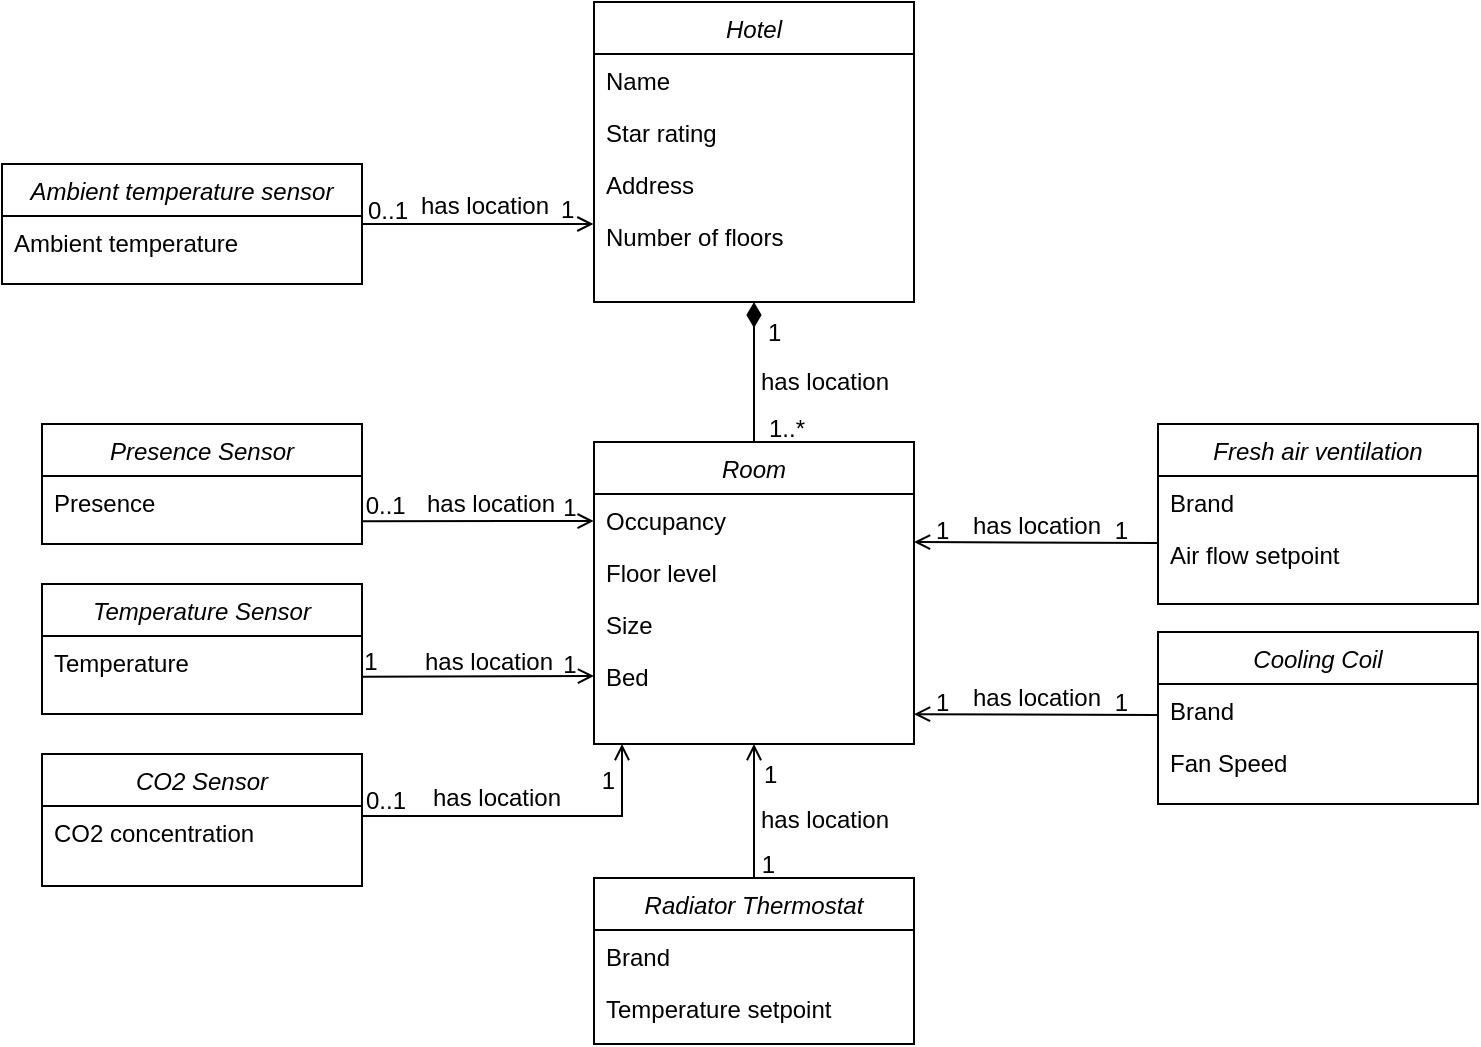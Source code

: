 <mxfile version="26.2.2">
  <diagram id="C5RBs43oDa-KdzZeNtuy" name="Page-1">
    <mxGraphModel dx="1139" dy="569" grid="1" gridSize="10" guides="1" tooltips="1" connect="1" arrows="1" fold="1" page="1" pageScale="1" pageWidth="827" pageHeight="1169" math="0" shadow="0">
      <root>
        <mxCell id="WIyWlLk6GJQsqaUBKTNV-0" />
        <mxCell id="WIyWlLk6GJQsqaUBKTNV-1" parent="WIyWlLk6GJQsqaUBKTNV-0" />
        <mxCell id="zkfFHV4jXpPFQw0GAbJ--0" value="Presence Sensor" style="swimlane;fontStyle=2;align=center;verticalAlign=top;childLayout=stackLayout;horizontal=1;startSize=26;horizontalStack=0;resizeParent=1;resizeLast=0;collapsible=1;marginBottom=0;rounded=0;shadow=0;strokeWidth=1;" parent="WIyWlLk6GJQsqaUBKTNV-1" vertex="1">
          <mxGeometry x="50" y="220" width="160" height="60" as="geometry">
            <mxRectangle x="230" y="140" width="160" height="26" as="alternateBounds" />
          </mxGeometry>
        </mxCell>
        <mxCell id="zkfFHV4jXpPFQw0GAbJ--1" value="Presence" style="text;align=left;verticalAlign=top;spacingLeft=4;spacingRight=4;overflow=hidden;rotatable=0;points=[[0,0.5],[1,0.5]];portConstraint=eastwest;" parent="zkfFHV4jXpPFQw0GAbJ--0" vertex="1">
          <mxGeometry y="26" width="160" height="26" as="geometry" />
        </mxCell>
        <mxCell id="zkfFHV4jXpPFQw0GAbJ--17" value="Room" style="swimlane;fontStyle=2;align=center;verticalAlign=top;childLayout=stackLayout;horizontal=1;startSize=26;horizontalStack=0;resizeParent=1;resizeLast=0;collapsible=1;marginBottom=0;rounded=0;shadow=0;strokeWidth=1;" parent="WIyWlLk6GJQsqaUBKTNV-1" vertex="1">
          <mxGeometry x="326" y="229" width="160" height="151" as="geometry">
            <mxRectangle x="550" y="140" width="160" height="26" as="alternateBounds" />
          </mxGeometry>
        </mxCell>
        <mxCell id="zkfFHV4jXpPFQw0GAbJ--18" value="Occupancy" style="text;align=left;verticalAlign=top;spacingLeft=4;spacingRight=4;overflow=hidden;rotatable=0;points=[[0,0.5],[1,0.5]];portConstraint=eastwest;" parent="zkfFHV4jXpPFQw0GAbJ--17" vertex="1">
          <mxGeometry y="26" width="160" height="26" as="geometry" />
        </mxCell>
        <mxCell id="zkfFHV4jXpPFQw0GAbJ--19" value="Floor level" style="text;align=left;verticalAlign=top;spacingLeft=4;spacingRight=4;overflow=hidden;rotatable=0;points=[[0,0.5],[1,0.5]];portConstraint=eastwest;rounded=0;shadow=0;html=0;" parent="zkfFHV4jXpPFQw0GAbJ--17" vertex="1">
          <mxGeometry y="52" width="160" height="26" as="geometry" />
        </mxCell>
        <mxCell id="zkfFHV4jXpPFQw0GAbJ--20" value="Size" style="text;align=left;verticalAlign=top;spacingLeft=4;spacingRight=4;overflow=hidden;rotatable=0;points=[[0,0.5],[1,0.5]];portConstraint=eastwest;rounded=0;shadow=0;html=0;" parent="zkfFHV4jXpPFQw0GAbJ--17" vertex="1">
          <mxGeometry y="78" width="160" height="26" as="geometry" />
        </mxCell>
        <mxCell id="zkfFHV4jXpPFQw0GAbJ--21" value="Bed" style="text;align=left;verticalAlign=top;spacingLeft=4;spacingRight=4;overflow=hidden;rotatable=0;points=[[0,0.5],[1,0.5]];portConstraint=eastwest;rounded=0;shadow=0;html=0;" parent="zkfFHV4jXpPFQw0GAbJ--17" vertex="1">
          <mxGeometry y="104" width="160" height="26" as="geometry" />
        </mxCell>
        <mxCell id="5RjfaAqpxXx4S4mIa6Sx-0" value="Fresh air ventilation" style="swimlane;fontStyle=2;align=center;verticalAlign=top;childLayout=stackLayout;horizontal=1;startSize=26;horizontalStack=0;resizeParent=1;resizeLast=0;collapsible=1;marginBottom=0;rounded=0;shadow=0;strokeWidth=1;" parent="WIyWlLk6GJQsqaUBKTNV-1" vertex="1">
          <mxGeometry x="608" y="220" width="160" height="90" as="geometry">
            <mxRectangle x="550" y="140" width="160" height="26" as="alternateBounds" />
          </mxGeometry>
        </mxCell>
        <mxCell id="5RjfaAqpxXx4S4mIa6Sx-1" value="Brand" style="text;align=left;verticalAlign=top;spacingLeft=4;spacingRight=4;overflow=hidden;rotatable=0;points=[[0,0.5],[1,0.5]];portConstraint=eastwest;" parent="5RjfaAqpxXx4S4mIa6Sx-0" vertex="1">
          <mxGeometry y="26" width="160" height="26" as="geometry" />
        </mxCell>
        <mxCell id="ioyFBmQyLfSzcMcamWkG-0" value="Air flow setpoint" style="text;align=left;verticalAlign=top;spacingLeft=4;spacingRight=4;overflow=hidden;rotatable=0;points=[[0,0.5],[1,0.5]];portConstraint=eastwest;" parent="5RjfaAqpxXx4S4mIa6Sx-0" vertex="1">
          <mxGeometry y="52" width="160" height="26" as="geometry" />
        </mxCell>
        <mxCell id="5RjfaAqpxXx4S4mIa6Sx-6" value="Temperature Sensor" style="swimlane;fontStyle=2;align=center;verticalAlign=top;childLayout=stackLayout;horizontal=1;startSize=26;horizontalStack=0;resizeParent=1;resizeLast=0;collapsible=1;marginBottom=0;rounded=0;shadow=0;strokeWidth=1;" parent="WIyWlLk6GJQsqaUBKTNV-1" vertex="1">
          <mxGeometry x="50" y="300" width="160" height="65" as="geometry">
            <mxRectangle x="230" y="140" width="160" height="26" as="alternateBounds" />
          </mxGeometry>
        </mxCell>
        <mxCell id="5RjfaAqpxXx4S4mIa6Sx-7" value="Temperature" style="text;align=left;verticalAlign=top;spacingLeft=4;spacingRight=4;overflow=hidden;rotatable=0;points=[[0,0.5],[1,0.5]];portConstraint=eastwest;" parent="5RjfaAqpxXx4S4mIa6Sx-6" vertex="1">
          <mxGeometry y="26" width="160" height="26" as="geometry" />
        </mxCell>
        <mxCell id="5RjfaAqpxXx4S4mIa6Sx-9" value="" style="endArrow=open;shadow=0;strokeWidth=1;rounded=0;endFill=1;edgeStyle=elbowEdgeStyle;elbow=vertical;exitX=1.001;exitY=0.936;exitDx=0;exitDy=0;exitPerimeter=0;" parent="WIyWlLk6GJQsqaUBKTNV-1" edge="1">
          <mxGeometry x="0.5" y="41" relative="1" as="geometry">
            <mxPoint x="210.16" y="346.336" as="sourcePoint" />
            <mxPoint x="326" y="346" as="targetPoint" />
            <mxPoint x="-40" y="32" as="offset" />
          </mxGeometry>
        </mxCell>
        <mxCell id="5RjfaAqpxXx4S4mIa6Sx-10" value="1" style="resizable=0;align=left;verticalAlign=bottom;labelBackgroundColor=none;fontSize=12;" parent="5RjfaAqpxXx4S4mIa6Sx-9" connectable="0" vertex="1">
          <mxGeometry x="-1" relative="1" as="geometry">
            <mxPoint x="-1" y="1" as="offset" />
          </mxGeometry>
        </mxCell>
        <mxCell id="5RjfaAqpxXx4S4mIa6Sx-11" value="1" style="resizable=0;align=right;verticalAlign=bottom;labelBackgroundColor=none;fontSize=12;" parent="5RjfaAqpxXx4S4mIa6Sx-9" connectable="0" vertex="1">
          <mxGeometry x="1" relative="1" as="geometry">
            <mxPoint x="-7" y="3" as="offset" />
          </mxGeometry>
        </mxCell>
        <mxCell id="5RjfaAqpxXx4S4mIa6Sx-12" value="has location" style="text;html=1;resizable=0;points=[];;align=center;verticalAlign=middle;labelBackgroundColor=none;rounded=0;shadow=0;strokeWidth=1;fontSize=12;" parent="5RjfaAqpxXx4S4mIa6Sx-9" vertex="1" connectable="0">
          <mxGeometry x="0.5" y="49" relative="1" as="geometry">
            <mxPoint x="-24" y="42" as="offset" />
          </mxGeometry>
        </mxCell>
        <mxCell id="5RjfaAqpxXx4S4mIa6Sx-13" value="Cooling Coil" style="swimlane;fontStyle=2;align=center;verticalAlign=top;childLayout=stackLayout;horizontal=1;startSize=26;horizontalStack=0;resizeParent=1;resizeLast=0;collapsible=1;marginBottom=0;rounded=0;shadow=0;strokeWidth=1;" parent="WIyWlLk6GJQsqaUBKTNV-1" vertex="1">
          <mxGeometry x="608" y="324" width="160" height="86" as="geometry">
            <mxRectangle x="550" y="140" width="160" height="26" as="alternateBounds" />
          </mxGeometry>
        </mxCell>
        <mxCell id="5RjfaAqpxXx4S4mIa6Sx-14" value="Brand" style="text;align=left;verticalAlign=top;spacingLeft=4;spacingRight=4;overflow=hidden;rotatable=0;points=[[0,0.5],[1,0.5]];portConstraint=eastwest;" parent="5RjfaAqpxXx4S4mIa6Sx-13" vertex="1">
          <mxGeometry y="26" width="160" height="26" as="geometry" />
        </mxCell>
        <mxCell id="ioyFBmQyLfSzcMcamWkG-1" value="Fan Speed" style="text;align=left;verticalAlign=top;spacingLeft=4;spacingRight=4;overflow=hidden;rotatable=0;points=[[0,0.5],[1,0.5]];portConstraint=eastwest;" parent="5RjfaAqpxXx4S4mIa6Sx-13" vertex="1">
          <mxGeometry y="52" width="160" height="26" as="geometry" />
        </mxCell>
        <mxCell id="5RjfaAqpxXx4S4mIa6Sx-15" value="Radiator Thermostat" style="swimlane;fontStyle=2;align=center;verticalAlign=top;childLayout=stackLayout;horizontal=1;startSize=26;horizontalStack=0;resizeParent=1;resizeLast=0;collapsible=1;marginBottom=0;rounded=0;shadow=0;strokeWidth=1;" parent="WIyWlLk6GJQsqaUBKTNV-1" vertex="1">
          <mxGeometry x="326" y="447" width="160" height="83" as="geometry">
            <mxRectangle x="326" y="447" width="160" height="26" as="alternateBounds" />
          </mxGeometry>
        </mxCell>
        <mxCell id="5RjfaAqpxXx4S4mIa6Sx-16" value="Brand" style="text;align=left;verticalAlign=top;spacingLeft=4;spacingRight=4;overflow=hidden;rotatable=0;points=[[0,0.5],[1,0.5]];portConstraint=eastwest;" parent="5RjfaAqpxXx4S4mIa6Sx-15" vertex="1">
          <mxGeometry y="26" width="160" height="26" as="geometry" />
        </mxCell>
        <mxCell id="ioyFBmQyLfSzcMcamWkG-2" value="Temperature setpoint" style="text;align=left;verticalAlign=top;spacingLeft=4;spacingRight=4;overflow=hidden;rotatable=0;points=[[0,0.5],[1,0.5]];portConstraint=eastwest;" parent="5RjfaAqpxXx4S4mIa6Sx-15" vertex="1">
          <mxGeometry y="52" width="160" height="26" as="geometry" />
        </mxCell>
        <mxCell id="5RjfaAqpxXx4S4mIa6Sx-27" value="" style="endArrow=none;shadow=0;strokeWidth=1;rounded=0;endFill=0;edgeStyle=elbowEdgeStyle;elbow=vertical;startArrow=open;startFill=0;entryX=-0.003;entryY=0.685;entryDx=0;entryDy=0;entryPerimeter=0;" parent="WIyWlLk6GJQsqaUBKTNV-1" edge="1">
          <mxGeometry x="0.5" y="41" relative="1" as="geometry">
            <mxPoint x="486" y="365.068" as="sourcePoint" />
            <mxPoint x="607.52" y="365.81" as="targetPoint" />
            <mxPoint x="-40" y="32" as="offset" />
          </mxGeometry>
        </mxCell>
        <mxCell id="5RjfaAqpxXx4S4mIa6Sx-28" value="1" style="resizable=0;align=left;verticalAlign=bottom;labelBackgroundColor=none;fontSize=12;" parent="5RjfaAqpxXx4S4mIa6Sx-27" connectable="0" vertex="1">
          <mxGeometry x="-1" relative="1" as="geometry">
            <mxPoint x="9" y="3" as="offset" />
          </mxGeometry>
        </mxCell>
        <mxCell id="5RjfaAqpxXx4S4mIa6Sx-29" value="1" style="resizable=0;align=right;verticalAlign=bottom;labelBackgroundColor=none;fontSize=12;" parent="5RjfaAqpxXx4S4mIa6Sx-27" connectable="0" vertex="1">
          <mxGeometry x="1" relative="1" as="geometry">
            <mxPoint x="-13" y="2" as="offset" />
          </mxGeometry>
        </mxCell>
        <mxCell id="5RjfaAqpxXx4S4mIa6Sx-30" value="has location" style="text;html=1;resizable=0;points=[];;align=center;verticalAlign=middle;labelBackgroundColor=none;rounded=0;shadow=0;strokeWidth=1;fontSize=12;" parent="5RjfaAqpxXx4S4mIa6Sx-27" vertex="1" connectable="0">
          <mxGeometry x="0.5" y="49" relative="1" as="geometry">
            <mxPoint x="-30" y="40" as="offset" />
          </mxGeometry>
        </mxCell>
        <mxCell id="5RjfaAqpxXx4S4mIa6Sx-32" value="" style="endArrow=none;shadow=0;strokeWidth=1;rounded=0;endFill=0;edgeStyle=elbowEdgeStyle;elbow=vertical;startArrow=open;startFill=0;entryX=0.5;entryY=0;entryDx=0;entryDy=0;exitX=0.5;exitY=1;exitDx=0;exitDy=0;" parent="WIyWlLk6GJQsqaUBKTNV-1" source="zkfFHV4jXpPFQw0GAbJ--17" target="5RjfaAqpxXx4S4mIa6Sx-15" edge="1">
          <mxGeometry x="0.5" y="41" relative="1" as="geometry">
            <mxPoint x="398" y="389" as="sourcePoint" />
            <mxPoint x="516" y="439.288" as="targetPoint" />
            <mxPoint x="-40" y="32" as="offset" />
          </mxGeometry>
        </mxCell>
        <mxCell id="5RjfaAqpxXx4S4mIa6Sx-33" value="1" style="resizable=0;align=left;verticalAlign=bottom;labelBackgroundColor=none;fontSize=12;" parent="5RjfaAqpxXx4S4mIa6Sx-32" connectable="0" vertex="1">
          <mxGeometry x="-1" relative="1" as="geometry">
            <mxPoint x="3" y="24" as="offset" />
          </mxGeometry>
        </mxCell>
        <mxCell id="5RjfaAqpxXx4S4mIa6Sx-34" value="1" style="resizable=0;align=right;verticalAlign=bottom;labelBackgroundColor=none;fontSize=12;" parent="5RjfaAqpxXx4S4mIa6Sx-32" connectable="0" vertex="1">
          <mxGeometry x="1" relative="1" as="geometry">
            <mxPoint x="12" y="2" as="offset" />
          </mxGeometry>
        </mxCell>
        <mxCell id="5RjfaAqpxXx4S4mIa6Sx-35" value="has location" style="text;html=1;resizable=0;points=[];;align=center;verticalAlign=middle;labelBackgroundColor=none;rounded=0;shadow=0;strokeWidth=1;fontSize=12;" parent="5RjfaAqpxXx4S4mIa6Sx-32" vertex="1" connectable="0">
          <mxGeometry x="0.5" y="49" relative="1" as="geometry">
            <mxPoint x="-14" y="-13" as="offset" />
          </mxGeometry>
        </mxCell>
        <mxCell id="5RjfaAqpxXx4S4mIa6Sx-36" value="Hotel" style="swimlane;fontStyle=2;align=center;verticalAlign=top;childLayout=stackLayout;horizontal=1;startSize=26;horizontalStack=0;resizeParent=1;resizeLast=0;collapsible=1;marginBottom=0;rounded=0;shadow=0;strokeWidth=1;" parent="WIyWlLk6GJQsqaUBKTNV-1" vertex="1">
          <mxGeometry x="326" y="9" width="160" height="150" as="geometry">
            <mxRectangle x="550" y="140" width="160" height="26" as="alternateBounds" />
          </mxGeometry>
        </mxCell>
        <mxCell id="5RjfaAqpxXx4S4mIa6Sx-37" value="Name" style="text;align=left;verticalAlign=top;spacingLeft=4;spacingRight=4;overflow=hidden;rotatable=0;points=[[0,0.5],[1,0.5]];portConstraint=eastwest;" parent="5RjfaAqpxXx4S4mIa6Sx-36" vertex="1">
          <mxGeometry y="26" width="160" height="26" as="geometry" />
        </mxCell>
        <mxCell id="5RjfaAqpxXx4S4mIa6Sx-38" value="Star rating" style="text;align=left;verticalAlign=top;spacingLeft=4;spacingRight=4;overflow=hidden;rotatable=0;points=[[0,0.5],[1,0.5]];portConstraint=eastwest;rounded=0;shadow=0;html=0;" parent="5RjfaAqpxXx4S4mIa6Sx-36" vertex="1">
          <mxGeometry y="52" width="160" height="26" as="geometry" />
        </mxCell>
        <mxCell id="5RjfaAqpxXx4S4mIa6Sx-39" value="Address" style="text;align=left;verticalAlign=top;spacingLeft=4;spacingRight=4;overflow=hidden;rotatable=0;points=[[0,0.5],[1,0.5]];portConstraint=eastwest;rounded=0;shadow=0;html=0;" parent="5RjfaAqpxXx4S4mIa6Sx-36" vertex="1">
          <mxGeometry y="78" width="160" height="26" as="geometry" />
        </mxCell>
        <mxCell id="5RjfaAqpxXx4S4mIa6Sx-41" value="Number of floors" style="text;align=left;verticalAlign=top;spacingLeft=4;spacingRight=4;overflow=hidden;rotatable=0;points=[[0,0.5],[1,0.5]];portConstraint=eastwest;rounded=0;shadow=0;html=0;" parent="5RjfaAqpxXx4S4mIa6Sx-36" vertex="1">
          <mxGeometry y="104" width="160" height="26" as="geometry" />
        </mxCell>
        <mxCell id="5RjfaAqpxXx4S4mIa6Sx-42" value="" style="endArrow=none;shadow=0;strokeWidth=1;rounded=0;endFill=0;edgeStyle=elbowEdgeStyle;elbow=vertical;startArrow=diamondThin;startFill=1;entryX=0.5;entryY=0;entryDx=0;entryDy=0;exitX=0.5;exitY=1;exitDx=0;exitDy=0;startSize=10;" parent="WIyWlLk6GJQsqaUBKTNV-1" source="5RjfaAqpxXx4S4mIa6Sx-36" target="zkfFHV4jXpPFQw0GAbJ--17" edge="1">
          <mxGeometry x="0.5" y="41" relative="1" as="geometry">
            <mxPoint x="405.85" y="162" as="sourcePoint" />
            <mxPoint x="405.85" y="229" as="targetPoint" />
            <mxPoint x="-40" y="32" as="offset" />
          </mxGeometry>
        </mxCell>
        <mxCell id="5RjfaAqpxXx4S4mIa6Sx-43" value="1" style="resizable=0;align=left;verticalAlign=bottom;labelBackgroundColor=none;fontSize=12;" parent="5RjfaAqpxXx4S4mIa6Sx-42" connectable="0" vertex="1">
          <mxGeometry x="-1" relative="1" as="geometry">
            <mxPoint x="5" y="24" as="offset" />
          </mxGeometry>
        </mxCell>
        <mxCell id="5RjfaAqpxXx4S4mIa6Sx-44" value="1..*" style="resizable=0;align=right;verticalAlign=bottom;labelBackgroundColor=none;fontSize=12;" parent="5RjfaAqpxXx4S4mIa6Sx-42" connectable="0" vertex="1">
          <mxGeometry x="1" relative="1" as="geometry">
            <mxPoint x="27" y="2" as="offset" />
          </mxGeometry>
        </mxCell>
        <mxCell id="5RjfaAqpxXx4S4mIa6Sx-45" value="has location" style="text;html=1;resizable=0;points=[];;align=center;verticalAlign=middle;labelBackgroundColor=none;rounded=0;shadow=0;strokeWidth=1;fontSize=12;" parent="5RjfaAqpxXx4S4mIa6Sx-42" vertex="1" connectable="0">
          <mxGeometry x="0.5" y="49" relative="1" as="geometry">
            <mxPoint x="-14" y="-13" as="offset" />
          </mxGeometry>
        </mxCell>
        <mxCell id="ioyFBmQyLfSzcMcamWkG-3" value="" style="endArrow=none;shadow=0;strokeWidth=1;rounded=0;endFill=0;edgeStyle=elbowEdgeStyle;elbow=vertical;startArrow=open;startFill=0;entryX=-0.003;entryY=0.685;entryDx=0;entryDy=0;entryPerimeter=0;" parent="WIyWlLk6GJQsqaUBKTNV-1" edge="1">
          <mxGeometry x="0.5" y="41" relative="1" as="geometry">
            <mxPoint x="486" y="278.998" as="sourcePoint" />
            <mxPoint x="607.52" y="279.74" as="targetPoint" />
            <mxPoint x="-40" y="32" as="offset" />
          </mxGeometry>
        </mxCell>
        <mxCell id="ioyFBmQyLfSzcMcamWkG-4" value="1" style="resizable=0;align=left;verticalAlign=bottom;labelBackgroundColor=none;fontSize=12;" parent="ioyFBmQyLfSzcMcamWkG-3" connectable="0" vertex="1">
          <mxGeometry x="-1" relative="1" as="geometry">
            <mxPoint x="9" y="3" as="offset" />
          </mxGeometry>
        </mxCell>
        <mxCell id="ioyFBmQyLfSzcMcamWkG-5" value="1" style="resizable=0;align=right;verticalAlign=bottom;labelBackgroundColor=none;fontSize=12;" parent="ioyFBmQyLfSzcMcamWkG-3" connectable="0" vertex="1">
          <mxGeometry x="1" relative="1" as="geometry">
            <mxPoint x="-13" y="2" as="offset" />
          </mxGeometry>
        </mxCell>
        <mxCell id="ioyFBmQyLfSzcMcamWkG-6" value="has location" style="text;html=1;resizable=0;points=[];;align=center;verticalAlign=middle;labelBackgroundColor=none;rounded=0;shadow=0;strokeWidth=1;fontSize=12;" parent="ioyFBmQyLfSzcMcamWkG-3" vertex="1" connectable="0">
          <mxGeometry x="0.5" y="49" relative="1" as="geometry">
            <mxPoint x="-30" y="40" as="offset" />
          </mxGeometry>
        </mxCell>
        <mxCell id="DNBzMn182o6QGxfn6A6V-0" value="CO2 Sensor" style="swimlane;fontStyle=2;align=center;verticalAlign=top;childLayout=stackLayout;horizontal=1;startSize=26;horizontalStack=0;resizeParent=1;resizeLast=0;collapsible=1;marginBottom=0;rounded=0;shadow=0;strokeWidth=1;" parent="WIyWlLk6GJQsqaUBKTNV-1" vertex="1">
          <mxGeometry x="50" y="385" width="160" height="66" as="geometry">
            <mxRectangle x="230" y="140" width="160" height="26" as="alternateBounds" />
          </mxGeometry>
        </mxCell>
        <mxCell id="DNBzMn182o6QGxfn6A6V-2" value="CO2 concentration" style="text;align=left;verticalAlign=top;spacingLeft=4;spacingRight=4;overflow=hidden;rotatable=0;points=[[0,0.5],[1,0.5]];portConstraint=eastwest;" parent="DNBzMn182o6QGxfn6A6V-0" vertex="1">
          <mxGeometry y="26" width="160" height="28" as="geometry" />
        </mxCell>
        <mxCell id="DNBzMn182o6QGxfn6A6V-3" value="" style="endArrow=open;shadow=0;strokeWidth=1;rounded=0;endFill=1;edgeStyle=elbowEdgeStyle;elbow=vertical;" parent="WIyWlLk6GJQsqaUBKTNV-1" edge="1">
          <mxGeometry x="0.5" y="41" relative="1" as="geometry">
            <mxPoint x="210" y="416" as="sourcePoint" />
            <mxPoint x="340" y="380" as="targetPoint" />
            <mxPoint x="-40" y="32" as="offset" />
            <Array as="points">
              <mxPoint x="280" y="416" />
            </Array>
          </mxGeometry>
        </mxCell>
        <mxCell id="DNBzMn182o6QGxfn6A6V-4" value="0..1" style="resizable=0;align=left;verticalAlign=bottom;labelBackgroundColor=none;fontSize=12;" parent="DNBzMn182o6QGxfn6A6V-3" connectable="0" vertex="1">
          <mxGeometry x="-1" relative="1" as="geometry">
            <mxPoint y="1" as="offset" />
          </mxGeometry>
        </mxCell>
        <mxCell id="DNBzMn182o6QGxfn6A6V-5" value="1" style="resizable=0;align=right;verticalAlign=bottom;labelBackgroundColor=none;fontSize=12;" parent="DNBzMn182o6QGxfn6A6V-3" connectable="0" vertex="1">
          <mxGeometry x="1" relative="1" as="geometry">
            <mxPoint x="-2" y="27" as="offset" />
          </mxGeometry>
        </mxCell>
        <mxCell id="DNBzMn182o6QGxfn6A6V-6" value="has location" style="text;html=1;resizable=0;points=[];;align=center;verticalAlign=middle;labelBackgroundColor=none;rounded=0;shadow=0;strokeWidth=1;fontSize=12;" parent="DNBzMn182o6QGxfn6A6V-3" vertex="1" connectable="0">
          <mxGeometry x="0.5" y="49" relative="1" as="geometry">
            <mxPoint x="-58" y="40" as="offset" />
          </mxGeometry>
        </mxCell>
        <mxCell id="v8vtvEiHuju4aDBqLwPn-0" value="" style="endArrow=open;shadow=0;strokeWidth=1;rounded=0;endFill=1;edgeStyle=elbowEdgeStyle;elbow=vertical;exitX=1.001;exitY=0.936;exitDx=0;exitDy=0;exitPerimeter=0;" parent="WIyWlLk6GJQsqaUBKTNV-1" edge="1">
          <mxGeometry x="0.5" y="41" relative="1" as="geometry">
            <mxPoint x="210.0" y="268.666" as="sourcePoint" />
            <mxPoint x="325.84" y="268.33" as="targetPoint" />
            <mxPoint x="-40" y="32" as="offset" />
          </mxGeometry>
        </mxCell>
        <mxCell id="v8vtvEiHuju4aDBqLwPn-1" value="0..1" style="resizable=0;align=left;verticalAlign=bottom;labelBackgroundColor=none;fontSize=12;" parent="v8vtvEiHuju4aDBqLwPn-0" connectable="0" vertex="1">
          <mxGeometry x="-1" relative="1" as="geometry">
            <mxPoint y="1" as="offset" />
          </mxGeometry>
        </mxCell>
        <mxCell id="v8vtvEiHuju4aDBqLwPn-2" value="1" style="resizable=0;align=right;verticalAlign=bottom;labelBackgroundColor=none;fontSize=12;" parent="v8vtvEiHuju4aDBqLwPn-0" connectable="0" vertex="1">
          <mxGeometry x="1" relative="1" as="geometry">
            <mxPoint x="-7" y="2" as="offset" />
          </mxGeometry>
        </mxCell>
        <mxCell id="v8vtvEiHuju4aDBqLwPn-3" value="has location" style="text;html=1;resizable=0;points=[];;align=center;verticalAlign=middle;labelBackgroundColor=none;rounded=0;shadow=0;strokeWidth=1;fontSize=12;" parent="v8vtvEiHuju4aDBqLwPn-0" vertex="1" connectable="0">
          <mxGeometry x="0.5" y="49" relative="1" as="geometry">
            <mxPoint x="-23" y="40" as="offset" />
          </mxGeometry>
        </mxCell>
        <mxCell id="9TZnVYBo1GOhQCt2u1Vv-0" value="Ambient temperature sensor" style="swimlane;fontStyle=2;align=center;verticalAlign=top;childLayout=stackLayout;horizontal=1;startSize=26;horizontalStack=0;resizeParent=1;resizeLast=0;collapsible=1;marginBottom=0;rounded=0;shadow=0;strokeWidth=1;" parent="WIyWlLk6GJQsqaUBKTNV-1" vertex="1">
          <mxGeometry x="30" y="90" width="180" height="60" as="geometry">
            <mxRectangle x="230" y="140" width="160" height="26" as="alternateBounds" />
          </mxGeometry>
        </mxCell>
        <mxCell id="9TZnVYBo1GOhQCt2u1Vv-1" value="Ambient temperature" style="text;align=left;verticalAlign=top;spacingLeft=4;spacingRight=4;overflow=hidden;rotatable=0;points=[[0,0.5],[1,0.5]];portConstraint=eastwest;fontStyle=0" parent="9TZnVYBo1GOhQCt2u1Vv-0" vertex="1">
          <mxGeometry y="26" width="180" height="26" as="geometry" />
        </mxCell>
        <mxCell id="9TZnVYBo1GOhQCt2u1Vv-2" value="" style="endArrow=open;shadow=0;strokeWidth=1;rounded=0;endFill=1;edgeStyle=elbowEdgeStyle;elbow=vertical;exitX=1;exitY=0.383;exitDx=0;exitDy=0;entryX=-0.008;entryY=0.104;entryDx=0;entryDy=0;entryPerimeter=0;exitPerimeter=0;" parent="WIyWlLk6GJQsqaUBKTNV-1" edge="1">
          <mxGeometry x="0.5" y="41" relative="1" as="geometry">
            <mxPoint x="210" y="120" as="sourcePoint" />
            <mxPoint x="325.72" y="119.704" as="targetPoint" />
            <mxPoint x="-40" y="32" as="offset" />
          </mxGeometry>
        </mxCell>
        <mxCell id="9TZnVYBo1GOhQCt2u1Vv-3" value="0..1" style="resizable=0;align=left;verticalAlign=bottom;labelBackgroundColor=none;fontSize=12;" parent="9TZnVYBo1GOhQCt2u1Vv-2" connectable="0" vertex="1">
          <mxGeometry x="-1" relative="1" as="geometry">
            <mxPoint x="1" y="2" as="offset" />
          </mxGeometry>
        </mxCell>
        <mxCell id="9TZnVYBo1GOhQCt2u1Vv-4" value="1" style="resizable=0;align=right;verticalAlign=bottom;labelBackgroundColor=none;fontSize=12;" parent="9TZnVYBo1GOhQCt2u1Vv-2" connectable="0" vertex="1">
          <mxGeometry x="1" relative="1" as="geometry">
            <mxPoint x="-8" y="2" as="offset" />
          </mxGeometry>
        </mxCell>
        <mxCell id="9TZnVYBo1GOhQCt2u1Vv-5" value="has location" style="text;html=1;resizable=0;points=[];;align=center;verticalAlign=middle;labelBackgroundColor=none;rounded=0;shadow=0;strokeWidth=1;fontSize=12;" parent="9TZnVYBo1GOhQCt2u1Vv-2" vertex="1" connectable="0">
          <mxGeometry x="0.5" y="49" relative="1" as="geometry">
            <mxPoint x="-26" y="40" as="offset" />
          </mxGeometry>
        </mxCell>
      </root>
    </mxGraphModel>
  </diagram>
</mxfile>
